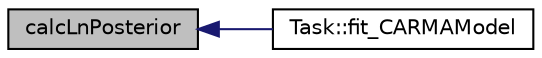 digraph "calcLnPosterior"
{
  edge [fontname="Helvetica",fontsize="10",labelfontname="Helvetica",labelfontsize="10"];
  node [fontname="Helvetica",fontsize="10",shape=record];
  rankdir="LR";
  Node1 [label="calcLnPosterior",height=0.2,width=0.4,color="black", fillcolor="grey75", style="filled" fontcolor="black"];
  Node1 -> Node2 [dir="back",color="midnightblue",fontsize="10",style="solid"];
  Node2 [label="Task::fit_CARMAModel",height=0.2,width=0.4,color="black", fillcolor="white", style="filled",URL="$class_task.html#a35b8004ec5a98d8a13ad1f800017a6a3"];
}
